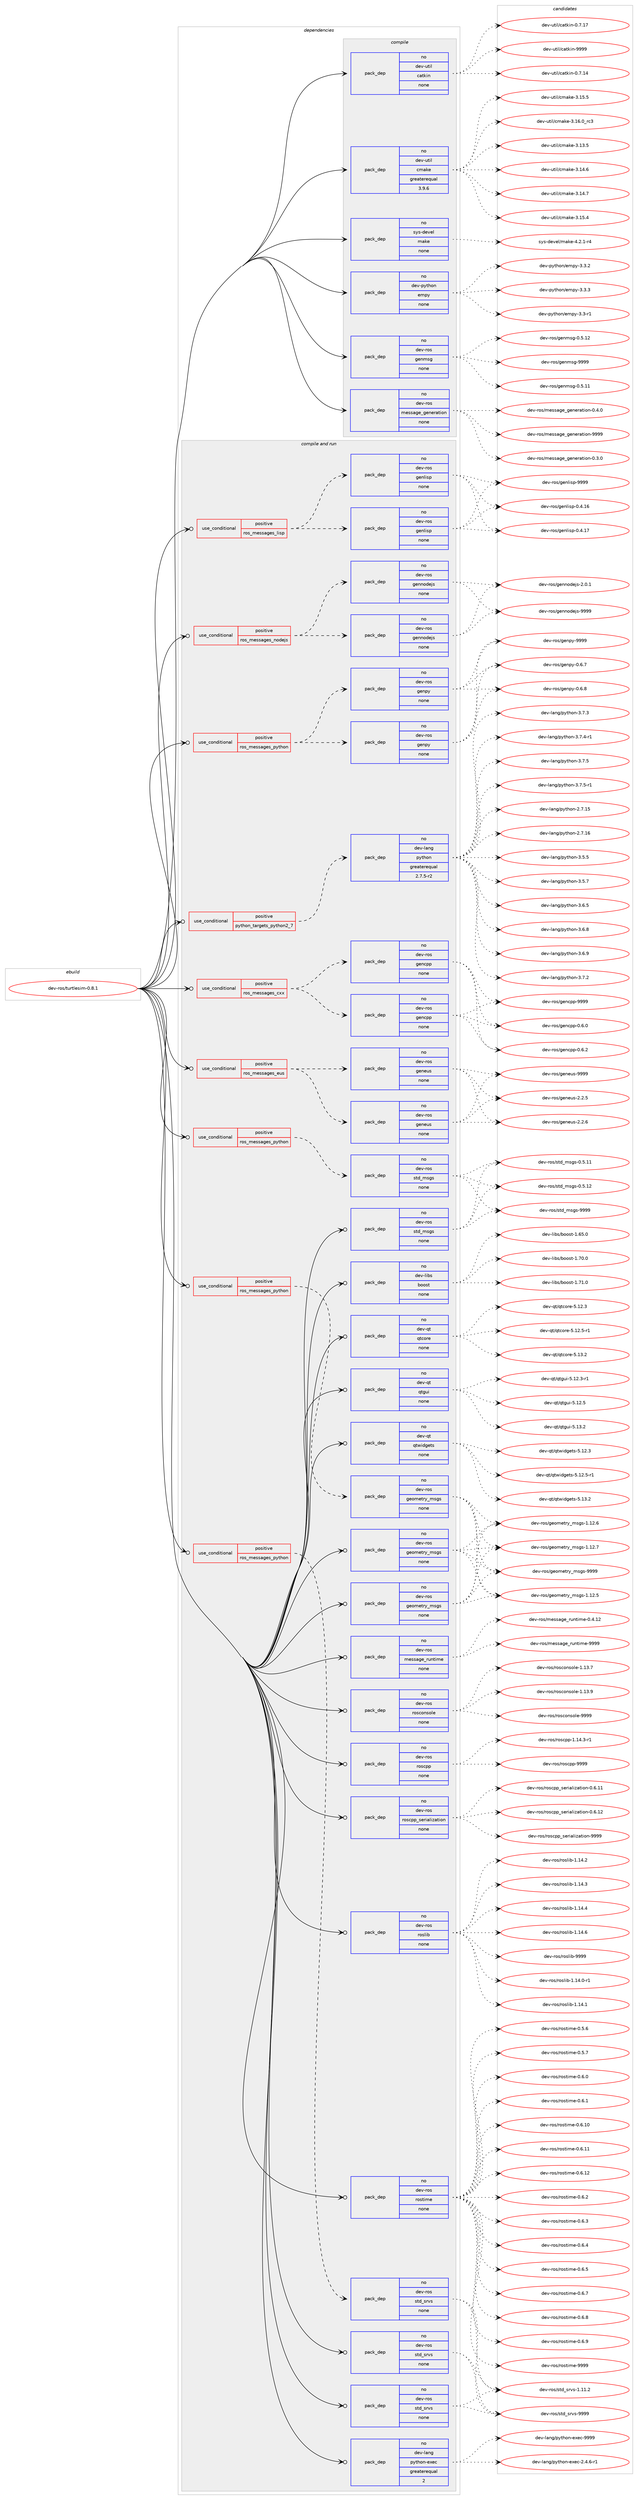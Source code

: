 digraph prolog {

# *************
# Graph options
# *************

newrank=true;
concentrate=true;
compound=true;
graph [rankdir=LR,fontname=Helvetica,fontsize=10,ranksep=1.5];#, ranksep=2.5, nodesep=0.2];
edge  [arrowhead=vee];
node  [fontname=Helvetica,fontsize=10];

# **********
# The ebuild
# **********

subgraph cluster_leftcol {
color=gray;
rank=same;
label=<<i>ebuild</i>>;
id [label="dev-ros/turtlesim-0.8.1", color=red, width=4, href="../dev-ros/turtlesim-0.8.1.svg"];
}

# ****************
# The dependencies
# ****************

subgraph cluster_midcol {
color=gray;
label=<<i>dependencies</i>>;
subgraph cluster_compile {
fillcolor="#eeeeee";
style=filled;
label=<<i>compile</i>>;
subgraph pack504069 {
dependency672447 [label=<<TABLE BORDER="0" CELLBORDER="1" CELLSPACING="0" CELLPADDING="4" WIDTH="220"><TR><TD ROWSPAN="6" CELLPADDING="30">pack_dep</TD></TR><TR><TD WIDTH="110">no</TD></TR><TR><TD>dev-python</TD></TR><TR><TD>empy</TD></TR><TR><TD>none</TD></TR><TR><TD></TD></TR></TABLE>>, shape=none, color=blue];
}
id:e -> dependency672447:w [weight=20,style="solid",arrowhead="vee"];
subgraph pack504070 {
dependency672448 [label=<<TABLE BORDER="0" CELLBORDER="1" CELLSPACING="0" CELLPADDING="4" WIDTH="220"><TR><TD ROWSPAN="6" CELLPADDING="30">pack_dep</TD></TR><TR><TD WIDTH="110">no</TD></TR><TR><TD>dev-ros</TD></TR><TR><TD>genmsg</TD></TR><TR><TD>none</TD></TR><TR><TD></TD></TR></TABLE>>, shape=none, color=blue];
}
id:e -> dependency672448:w [weight=20,style="solid",arrowhead="vee"];
subgraph pack504071 {
dependency672449 [label=<<TABLE BORDER="0" CELLBORDER="1" CELLSPACING="0" CELLPADDING="4" WIDTH="220"><TR><TD ROWSPAN="6" CELLPADDING="30">pack_dep</TD></TR><TR><TD WIDTH="110">no</TD></TR><TR><TD>dev-ros</TD></TR><TR><TD>message_generation</TD></TR><TR><TD>none</TD></TR><TR><TD></TD></TR></TABLE>>, shape=none, color=blue];
}
id:e -> dependency672449:w [weight=20,style="solid",arrowhead="vee"];
subgraph pack504072 {
dependency672450 [label=<<TABLE BORDER="0" CELLBORDER="1" CELLSPACING="0" CELLPADDING="4" WIDTH="220"><TR><TD ROWSPAN="6" CELLPADDING="30">pack_dep</TD></TR><TR><TD WIDTH="110">no</TD></TR><TR><TD>dev-util</TD></TR><TR><TD>catkin</TD></TR><TR><TD>none</TD></TR><TR><TD></TD></TR></TABLE>>, shape=none, color=blue];
}
id:e -> dependency672450:w [weight=20,style="solid",arrowhead="vee"];
subgraph pack504073 {
dependency672451 [label=<<TABLE BORDER="0" CELLBORDER="1" CELLSPACING="0" CELLPADDING="4" WIDTH="220"><TR><TD ROWSPAN="6" CELLPADDING="30">pack_dep</TD></TR><TR><TD WIDTH="110">no</TD></TR><TR><TD>dev-util</TD></TR><TR><TD>cmake</TD></TR><TR><TD>greaterequal</TD></TR><TR><TD>3.9.6</TD></TR></TABLE>>, shape=none, color=blue];
}
id:e -> dependency672451:w [weight=20,style="solid",arrowhead="vee"];
subgraph pack504074 {
dependency672452 [label=<<TABLE BORDER="0" CELLBORDER="1" CELLSPACING="0" CELLPADDING="4" WIDTH="220"><TR><TD ROWSPAN="6" CELLPADDING="30">pack_dep</TD></TR><TR><TD WIDTH="110">no</TD></TR><TR><TD>sys-devel</TD></TR><TR><TD>make</TD></TR><TR><TD>none</TD></TR><TR><TD></TD></TR></TABLE>>, shape=none, color=blue];
}
id:e -> dependency672452:w [weight=20,style="solid",arrowhead="vee"];
}
subgraph cluster_compileandrun {
fillcolor="#eeeeee";
style=filled;
label=<<i>compile and run</i>>;
subgraph cond156472 {
dependency672453 [label=<<TABLE BORDER="0" CELLBORDER="1" CELLSPACING="0" CELLPADDING="4"><TR><TD ROWSPAN="3" CELLPADDING="10">use_conditional</TD></TR><TR><TD>positive</TD></TR><TR><TD>python_targets_python2_7</TD></TR></TABLE>>, shape=none, color=red];
subgraph pack504075 {
dependency672454 [label=<<TABLE BORDER="0" CELLBORDER="1" CELLSPACING="0" CELLPADDING="4" WIDTH="220"><TR><TD ROWSPAN="6" CELLPADDING="30">pack_dep</TD></TR><TR><TD WIDTH="110">no</TD></TR><TR><TD>dev-lang</TD></TR><TR><TD>python</TD></TR><TR><TD>greaterequal</TD></TR><TR><TD>2.7.5-r2</TD></TR></TABLE>>, shape=none, color=blue];
}
dependency672453:e -> dependency672454:w [weight=20,style="dashed",arrowhead="vee"];
}
id:e -> dependency672453:w [weight=20,style="solid",arrowhead="odotvee"];
subgraph cond156473 {
dependency672455 [label=<<TABLE BORDER="0" CELLBORDER="1" CELLSPACING="0" CELLPADDING="4"><TR><TD ROWSPAN="3" CELLPADDING="10">use_conditional</TD></TR><TR><TD>positive</TD></TR><TR><TD>ros_messages_cxx</TD></TR></TABLE>>, shape=none, color=red];
subgraph pack504076 {
dependency672456 [label=<<TABLE BORDER="0" CELLBORDER="1" CELLSPACING="0" CELLPADDING="4" WIDTH="220"><TR><TD ROWSPAN="6" CELLPADDING="30">pack_dep</TD></TR><TR><TD WIDTH="110">no</TD></TR><TR><TD>dev-ros</TD></TR><TR><TD>gencpp</TD></TR><TR><TD>none</TD></TR><TR><TD></TD></TR></TABLE>>, shape=none, color=blue];
}
dependency672455:e -> dependency672456:w [weight=20,style="dashed",arrowhead="vee"];
subgraph pack504077 {
dependency672457 [label=<<TABLE BORDER="0" CELLBORDER="1" CELLSPACING="0" CELLPADDING="4" WIDTH="220"><TR><TD ROWSPAN="6" CELLPADDING="30">pack_dep</TD></TR><TR><TD WIDTH="110">no</TD></TR><TR><TD>dev-ros</TD></TR><TR><TD>gencpp</TD></TR><TR><TD>none</TD></TR><TR><TD></TD></TR></TABLE>>, shape=none, color=blue];
}
dependency672455:e -> dependency672457:w [weight=20,style="dashed",arrowhead="vee"];
}
id:e -> dependency672455:w [weight=20,style="solid",arrowhead="odotvee"];
subgraph cond156474 {
dependency672458 [label=<<TABLE BORDER="0" CELLBORDER="1" CELLSPACING="0" CELLPADDING="4"><TR><TD ROWSPAN="3" CELLPADDING="10">use_conditional</TD></TR><TR><TD>positive</TD></TR><TR><TD>ros_messages_eus</TD></TR></TABLE>>, shape=none, color=red];
subgraph pack504078 {
dependency672459 [label=<<TABLE BORDER="0" CELLBORDER="1" CELLSPACING="0" CELLPADDING="4" WIDTH="220"><TR><TD ROWSPAN="6" CELLPADDING="30">pack_dep</TD></TR><TR><TD WIDTH="110">no</TD></TR><TR><TD>dev-ros</TD></TR><TR><TD>geneus</TD></TR><TR><TD>none</TD></TR><TR><TD></TD></TR></TABLE>>, shape=none, color=blue];
}
dependency672458:e -> dependency672459:w [weight=20,style="dashed",arrowhead="vee"];
subgraph pack504079 {
dependency672460 [label=<<TABLE BORDER="0" CELLBORDER="1" CELLSPACING="0" CELLPADDING="4" WIDTH="220"><TR><TD ROWSPAN="6" CELLPADDING="30">pack_dep</TD></TR><TR><TD WIDTH="110">no</TD></TR><TR><TD>dev-ros</TD></TR><TR><TD>geneus</TD></TR><TR><TD>none</TD></TR><TR><TD></TD></TR></TABLE>>, shape=none, color=blue];
}
dependency672458:e -> dependency672460:w [weight=20,style="dashed",arrowhead="vee"];
}
id:e -> dependency672458:w [weight=20,style="solid",arrowhead="odotvee"];
subgraph cond156475 {
dependency672461 [label=<<TABLE BORDER="0" CELLBORDER="1" CELLSPACING="0" CELLPADDING="4"><TR><TD ROWSPAN="3" CELLPADDING="10">use_conditional</TD></TR><TR><TD>positive</TD></TR><TR><TD>ros_messages_lisp</TD></TR></TABLE>>, shape=none, color=red];
subgraph pack504080 {
dependency672462 [label=<<TABLE BORDER="0" CELLBORDER="1" CELLSPACING="0" CELLPADDING="4" WIDTH="220"><TR><TD ROWSPAN="6" CELLPADDING="30">pack_dep</TD></TR><TR><TD WIDTH="110">no</TD></TR><TR><TD>dev-ros</TD></TR><TR><TD>genlisp</TD></TR><TR><TD>none</TD></TR><TR><TD></TD></TR></TABLE>>, shape=none, color=blue];
}
dependency672461:e -> dependency672462:w [weight=20,style="dashed",arrowhead="vee"];
subgraph pack504081 {
dependency672463 [label=<<TABLE BORDER="0" CELLBORDER="1" CELLSPACING="0" CELLPADDING="4" WIDTH="220"><TR><TD ROWSPAN="6" CELLPADDING="30">pack_dep</TD></TR><TR><TD WIDTH="110">no</TD></TR><TR><TD>dev-ros</TD></TR><TR><TD>genlisp</TD></TR><TR><TD>none</TD></TR><TR><TD></TD></TR></TABLE>>, shape=none, color=blue];
}
dependency672461:e -> dependency672463:w [weight=20,style="dashed",arrowhead="vee"];
}
id:e -> dependency672461:w [weight=20,style="solid",arrowhead="odotvee"];
subgraph cond156476 {
dependency672464 [label=<<TABLE BORDER="0" CELLBORDER="1" CELLSPACING="0" CELLPADDING="4"><TR><TD ROWSPAN="3" CELLPADDING="10">use_conditional</TD></TR><TR><TD>positive</TD></TR><TR><TD>ros_messages_nodejs</TD></TR></TABLE>>, shape=none, color=red];
subgraph pack504082 {
dependency672465 [label=<<TABLE BORDER="0" CELLBORDER="1" CELLSPACING="0" CELLPADDING="4" WIDTH="220"><TR><TD ROWSPAN="6" CELLPADDING="30">pack_dep</TD></TR><TR><TD WIDTH="110">no</TD></TR><TR><TD>dev-ros</TD></TR><TR><TD>gennodejs</TD></TR><TR><TD>none</TD></TR><TR><TD></TD></TR></TABLE>>, shape=none, color=blue];
}
dependency672464:e -> dependency672465:w [weight=20,style="dashed",arrowhead="vee"];
subgraph pack504083 {
dependency672466 [label=<<TABLE BORDER="0" CELLBORDER="1" CELLSPACING="0" CELLPADDING="4" WIDTH="220"><TR><TD ROWSPAN="6" CELLPADDING="30">pack_dep</TD></TR><TR><TD WIDTH="110">no</TD></TR><TR><TD>dev-ros</TD></TR><TR><TD>gennodejs</TD></TR><TR><TD>none</TD></TR><TR><TD></TD></TR></TABLE>>, shape=none, color=blue];
}
dependency672464:e -> dependency672466:w [weight=20,style="dashed",arrowhead="vee"];
}
id:e -> dependency672464:w [weight=20,style="solid",arrowhead="odotvee"];
subgraph cond156477 {
dependency672467 [label=<<TABLE BORDER="0" CELLBORDER="1" CELLSPACING="0" CELLPADDING="4"><TR><TD ROWSPAN="3" CELLPADDING="10">use_conditional</TD></TR><TR><TD>positive</TD></TR><TR><TD>ros_messages_python</TD></TR></TABLE>>, shape=none, color=red];
subgraph pack504084 {
dependency672468 [label=<<TABLE BORDER="0" CELLBORDER="1" CELLSPACING="0" CELLPADDING="4" WIDTH="220"><TR><TD ROWSPAN="6" CELLPADDING="30">pack_dep</TD></TR><TR><TD WIDTH="110">no</TD></TR><TR><TD>dev-ros</TD></TR><TR><TD>genpy</TD></TR><TR><TD>none</TD></TR><TR><TD></TD></TR></TABLE>>, shape=none, color=blue];
}
dependency672467:e -> dependency672468:w [weight=20,style="dashed",arrowhead="vee"];
subgraph pack504085 {
dependency672469 [label=<<TABLE BORDER="0" CELLBORDER="1" CELLSPACING="0" CELLPADDING="4" WIDTH="220"><TR><TD ROWSPAN="6" CELLPADDING="30">pack_dep</TD></TR><TR><TD WIDTH="110">no</TD></TR><TR><TD>dev-ros</TD></TR><TR><TD>genpy</TD></TR><TR><TD>none</TD></TR><TR><TD></TD></TR></TABLE>>, shape=none, color=blue];
}
dependency672467:e -> dependency672469:w [weight=20,style="dashed",arrowhead="vee"];
}
id:e -> dependency672467:w [weight=20,style="solid",arrowhead="odotvee"];
subgraph cond156478 {
dependency672470 [label=<<TABLE BORDER="0" CELLBORDER="1" CELLSPACING="0" CELLPADDING="4"><TR><TD ROWSPAN="3" CELLPADDING="10">use_conditional</TD></TR><TR><TD>positive</TD></TR><TR><TD>ros_messages_python</TD></TR></TABLE>>, shape=none, color=red];
subgraph pack504086 {
dependency672471 [label=<<TABLE BORDER="0" CELLBORDER="1" CELLSPACING="0" CELLPADDING="4" WIDTH="220"><TR><TD ROWSPAN="6" CELLPADDING="30">pack_dep</TD></TR><TR><TD WIDTH="110">no</TD></TR><TR><TD>dev-ros</TD></TR><TR><TD>geometry_msgs</TD></TR><TR><TD>none</TD></TR><TR><TD></TD></TR></TABLE>>, shape=none, color=blue];
}
dependency672470:e -> dependency672471:w [weight=20,style="dashed",arrowhead="vee"];
}
id:e -> dependency672470:w [weight=20,style="solid",arrowhead="odotvee"];
subgraph cond156479 {
dependency672472 [label=<<TABLE BORDER="0" CELLBORDER="1" CELLSPACING="0" CELLPADDING="4"><TR><TD ROWSPAN="3" CELLPADDING="10">use_conditional</TD></TR><TR><TD>positive</TD></TR><TR><TD>ros_messages_python</TD></TR></TABLE>>, shape=none, color=red];
subgraph pack504087 {
dependency672473 [label=<<TABLE BORDER="0" CELLBORDER="1" CELLSPACING="0" CELLPADDING="4" WIDTH="220"><TR><TD ROWSPAN="6" CELLPADDING="30">pack_dep</TD></TR><TR><TD WIDTH="110">no</TD></TR><TR><TD>dev-ros</TD></TR><TR><TD>std_msgs</TD></TR><TR><TD>none</TD></TR><TR><TD></TD></TR></TABLE>>, shape=none, color=blue];
}
dependency672472:e -> dependency672473:w [weight=20,style="dashed",arrowhead="vee"];
}
id:e -> dependency672472:w [weight=20,style="solid",arrowhead="odotvee"];
subgraph cond156480 {
dependency672474 [label=<<TABLE BORDER="0" CELLBORDER="1" CELLSPACING="0" CELLPADDING="4"><TR><TD ROWSPAN="3" CELLPADDING="10">use_conditional</TD></TR><TR><TD>positive</TD></TR><TR><TD>ros_messages_python</TD></TR></TABLE>>, shape=none, color=red];
subgraph pack504088 {
dependency672475 [label=<<TABLE BORDER="0" CELLBORDER="1" CELLSPACING="0" CELLPADDING="4" WIDTH="220"><TR><TD ROWSPAN="6" CELLPADDING="30">pack_dep</TD></TR><TR><TD WIDTH="110">no</TD></TR><TR><TD>dev-ros</TD></TR><TR><TD>std_srvs</TD></TR><TR><TD>none</TD></TR><TR><TD></TD></TR></TABLE>>, shape=none, color=blue];
}
dependency672474:e -> dependency672475:w [weight=20,style="dashed",arrowhead="vee"];
}
id:e -> dependency672474:w [weight=20,style="solid",arrowhead="odotvee"];
subgraph pack504089 {
dependency672476 [label=<<TABLE BORDER="0" CELLBORDER="1" CELLSPACING="0" CELLPADDING="4" WIDTH="220"><TR><TD ROWSPAN="6" CELLPADDING="30">pack_dep</TD></TR><TR><TD WIDTH="110">no</TD></TR><TR><TD>dev-lang</TD></TR><TR><TD>python-exec</TD></TR><TR><TD>greaterequal</TD></TR><TR><TD>2</TD></TR></TABLE>>, shape=none, color=blue];
}
id:e -> dependency672476:w [weight=20,style="solid",arrowhead="odotvee"];
subgraph pack504090 {
dependency672477 [label=<<TABLE BORDER="0" CELLBORDER="1" CELLSPACING="0" CELLPADDING="4" WIDTH="220"><TR><TD ROWSPAN="6" CELLPADDING="30">pack_dep</TD></TR><TR><TD WIDTH="110">no</TD></TR><TR><TD>dev-libs</TD></TR><TR><TD>boost</TD></TR><TR><TD>none</TD></TR><TR><TD></TD></TR></TABLE>>, shape=none, color=blue];
}
id:e -> dependency672477:w [weight=20,style="solid",arrowhead="odotvee"];
subgraph pack504091 {
dependency672478 [label=<<TABLE BORDER="0" CELLBORDER="1" CELLSPACING="0" CELLPADDING="4" WIDTH="220"><TR><TD ROWSPAN="6" CELLPADDING="30">pack_dep</TD></TR><TR><TD WIDTH="110">no</TD></TR><TR><TD>dev-qt</TD></TR><TR><TD>qtcore</TD></TR><TR><TD>none</TD></TR><TR><TD></TD></TR></TABLE>>, shape=none, color=blue];
}
id:e -> dependency672478:w [weight=20,style="solid",arrowhead="odotvee"];
subgraph pack504092 {
dependency672479 [label=<<TABLE BORDER="0" CELLBORDER="1" CELLSPACING="0" CELLPADDING="4" WIDTH="220"><TR><TD ROWSPAN="6" CELLPADDING="30">pack_dep</TD></TR><TR><TD WIDTH="110">no</TD></TR><TR><TD>dev-qt</TD></TR><TR><TD>qtgui</TD></TR><TR><TD>none</TD></TR><TR><TD></TD></TR></TABLE>>, shape=none, color=blue];
}
id:e -> dependency672479:w [weight=20,style="solid",arrowhead="odotvee"];
subgraph pack504093 {
dependency672480 [label=<<TABLE BORDER="0" CELLBORDER="1" CELLSPACING="0" CELLPADDING="4" WIDTH="220"><TR><TD ROWSPAN="6" CELLPADDING="30">pack_dep</TD></TR><TR><TD WIDTH="110">no</TD></TR><TR><TD>dev-qt</TD></TR><TR><TD>qtwidgets</TD></TR><TR><TD>none</TD></TR><TR><TD></TD></TR></TABLE>>, shape=none, color=blue];
}
id:e -> dependency672480:w [weight=20,style="solid",arrowhead="odotvee"];
subgraph pack504094 {
dependency672481 [label=<<TABLE BORDER="0" CELLBORDER="1" CELLSPACING="0" CELLPADDING="4" WIDTH="220"><TR><TD ROWSPAN="6" CELLPADDING="30">pack_dep</TD></TR><TR><TD WIDTH="110">no</TD></TR><TR><TD>dev-ros</TD></TR><TR><TD>geometry_msgs</TD></TR><TR><TD>none</TD></TR><TR><TD></TD></TR></TABLE>>, shape=none, color=blue];
}
id:e -> dependency672481:w [weight=20,style="solid",arrowhead="odotvee"];
subgraph pack504095 {
dependency672482 [label=<<TABLE BORDER="0" CELLBORDER="1" CELLSPACING="0" CELLPADDING="4" WIDTH="220"><TR><TD ROWSPAN="6" CELLPADDING="30">pack_dep</TD></TR><TR><TD WIDTH="110">no</TD></TR><TR><TD>dev-ros</TD></TR><TR><TD>geometry_msgs</TD></TR><TR><TD>none</TD></TR><TR><TD></TD></TR></TABLE>>, shape=none, color=blue];
}
id:e -> dependency672482:w [weight=20,style="solid",arrowhead="odotvee"];
subgraph pack504096 {
dependency672483 [label=<<TABLE BORDER="0" CELLBORDER="1" CELLSPACING="0" CELLPADDING="4" WIDTH="220"><TR><TD ROWSPAN="6" CELLPADDING="30">pack_dep</TD></TR><TR><TD WIDTH="110">no</TD></TR><TR><TD>dev-ros</TD></TR><TR><TD>message_runtime</TD></TR><TR><TD>none</TD></TR><TR><TD></TD></TR></TABLE>>, shape=none, color=blue];
}
id:e -> dependency672483:w [weight=20,style="solid",arrowhead="odotvee"];
subgraph pack504097 {
dependency672484 [label=<<TABLE BORDER="0" CELLBORDER="1" CELLSPACING="0" CELLPADDING="4" WIDTH="220"><TR><TD ROWSPAN="6" CELLPADDING="30">pack_dep</TD></TR><TR><TD WIDTH="110">no</TD></TR><TR><TD>dev-ros</TD></TR><TR><TD>rosconsole</TD></TR><TR><TD>none</TD></TR><TR><TD></TD></TR></TABLE>>, shape=none, color=blue];
}
id:e -> dependency672484:w [weight=20,style="solid",arrowhead="odotvee"];
subgraph pack504098 {
dependency672485 [label=<<TABLE BORDER="0" CELLBORDER="1" CELLSPACING="0" CELLPADDING="4" WIDTH="220"><TR><TD ROWSPAN="6" CELLPADDING="30">pack_dep</TD></TR><TR><TD WIDTH="110">no</TD></TR><TR><TD>dev-ros</TD></TR><TR><TD>roscpp</TD></TR><TR><TD>none</TD></TR><TR><TD></TD></TR></TABLE>>, shape=none, color=blue];
}
id:e -> dependency672485:w [weight=20,style="solid",arrowhead="odotvee"];
subgraph pack504099 {
dependency672486 [label=<<TABLE BORDER="0" CELLBORDER="1" CELLSPACING="0" CELLPADDING="4" WIDTH="220"><TR><TD ROWSPAN="6" CELLPADDING="30">pack_dep</TD></TR><TR><TD WIDTH="110">no</TD></TR><TR><TD>dev-ros</TD></TR><TR><TD>roscpp_serialization</TD></TR><TR><TD>none</TD></TR><TR><TD></TD></TR></TABLE>>, shape=none, color=blue];
}
id:e -> dependency672486:w [weight=20,style="solid",arrowhead="odotvee"];
subgraph pack504100 {
dependency672487 [label=<<TABLE BORDER="0" CELLBORDER="1" CELLSPACING="0" CELLPADDING="4" WIDTH="220"><TR><TD ROWSPAN="6" CELLPADDING="30">pack_dep</TD></TR><TR><TD WIDTH="110">no</TD></TR><TR><TD>dev-ros</TD></TR><TR><TD>roslib</TD></TR><TR><TD>none</TD></TR><TR><TD></TD></TR></TABLE>>, shape=none, color=blue];
}
id:e -> dependency672487:w [weight=20,style="solid",arrowhead="odotvee"];
subgraph pack504101 {
dependency672488 [label=<<TABLE BORDER="0" CELLBORDER="1" CELLSPACING="0" CELLPADDING="4" WIDTH="220"><TR><TD ROWSPAN="6" CELLPADDING="30">pack_dep</TD></TR><TR><TD WIDTH="110">no</TD></TR><TR><TD>dev-ros</TD></TR><TR><TD>rostime</TD></TR><TR><TD>none</TD></TR><TR><TD></TD></TR></TABLE>>, shape=none, color=blue];
}
id:e -> dependency672488:w [weight=20,style="solid",arrowhead="odotvee"];
subgraph pack504102 {
dependency672489 [label=<<TABLE BORDER="0" CELLBORDER="1" CELLSPACING="0" CELLPADDING="4" WIDTH="220"><TR><TD ROWSPAN="6" CELLPADDING="30">pack_dep</TD></TR><TR><TD WIDTH="110">no</TD></TR><TR><TD>dev-ros</TD></TR><TR><TD>std_msgs</TD></TR><TR><TD>none</TD></TR><TR><TD></TD></TR></TABLE>>, shape=none, color=blue];
}
id:e -> dependency672489:w [weight=20,style="solid",arrowhead="odotvee"];
subgraph pack504103 {
dependency672490 [label=<<TABLE BORDER="0" CELLBORDER="1" CELLSPACING="0" CELLPADDING="4" WIDTH="220"><TR><TD ROWSPAN="6" CELLPADDING="30">pack_dep</TD></TR><TR><TD WIDTH="110">no</TD></TR><TR><TD>dev-ros</TD></TR><TR><TD>std_srvs</TD></TR><TR><TD>none</TD></TR><TR><TD></TD></TR></TABLE>>, shape=none, color=blue];
}
id:e -> dependency672490:w [weight=20,style="solid",arrowhead="odotvee"];
subgraph pack504104 {
dependency672491 [label=<<TABLE BORDER="0" CELLBORDER="1" CELLSPACING="0" CELLPADDING="4" WIDTH="220"><TR><TD ROWSPAN="6" CELLPADDING="30">pack_dep</TD></TR><TR><TD WIDTH="110">no</TD></TR><TR><TD>dev-ros</TD></TR><TR><TD>std_srvs</TD></TR><TR><TD>none</TD></TR><TR><TD></TD></TR></TABLE>>, shape=none, color=blue];
}
id:e -> dependency672491:w [weight=20,style="solid",arrowhead="odotvee"];
}
subgraph cluster_run {
fillcolor="#eeeeee";
style=filled;
label=<<i>run</i>>;
}
}

# **************
# The candidates
# **************

subgraph cluster_choices {
rank=same;
color=gray;
label=<<i>candidates</i>>;

subgraph choice504069 {
color=black;
nodesep=1;
choice1001011184511212111610411111047101109112121455146514511449 [label="dev-python/empy-3.3-r1", color=red, width=4,href="../dev-python/empy-3.3-r1.svg"];
choice1001011184511212111610411111047101109112121455146514650 [label="dev-python/empy-3.3.2", color=red, width=4,href="../dev-python/empy-3.3.2.svg"];
choice1001011184511212111610411111047101109112121455146514651 [label="dev-python/empy-3.3.3", color=red, width=4,href="../dev-python/empy-3.3.3.svg"];
dependency672447:e -> choice1001011184511212111610411111047101109112121455146514511449:w [style=dotted,weight="100"];
dependency672447:e -> choice1001011184511212111610411111047101109112121455146514650:w [style=dotted,weight="100"];
dependency672447:e -> choice1001011184511212111610411111047101109112121455146514651:w [style=dotted,weight="100"];
}
subgraph choice504070 {
color=black;
nodesep=1;
choice100101118451141111154710310111010911510345484653464949 [label="dev-ros/genmsg-0.5.11", color=red, width=4,href="../dev-ros/genmsg-0.5.11.svg"];
choice100101118451141111154710310111010911510345484653464950 [label="dev-ros/genmsg-0.5.12", color=red, width=4,href="../dev-ros/genmsg-0.5.12.svg"];
choice10010111845114111115471031011101091151034557575757 [label="dev-ros/genmsg-9999", color=red, width=4,href="../dev-ros/genmsg-9999.svg"];
dependency672448:e -> choice100101118451141111154710310111010911510345484653464949:w [style=dotted,weight="100"];
dependency672448:e -> choice100101118451141111154710310111010911510345484653464950:w [style=dotted,weight="100"];
dependency672448:e -> choice10010111845114111115471031011101091151034557575757:w [style=dotted,weight="100"];
}
subgraph choice504071 {
color=black;
nodesep=1;
choice1001011184511411111547109101115115971031019510310111010111497116105111110454846514648 [label="dev-ros/message_generation-0.3.0", color=red, width=4,href="../dev-ros/message_generation-0.3.0.svg"];
choice1001011184511411111547109101115115971031019510310111010111497116105111110454846524648 [label="dev-ros/message_generation-0.4.0", color=red, width=4,href="../dev-ros/message_generation-0.4.0.svg"];
choice10010111845114111115471091011151159710310195103101110101114971161051111104557575757 [label="dev-ros/message_generation-9999", color=red, width=4,href="../dev-ros/message_generation-9999.svg"];
dependency672449:e -> choice1001011184511411111547109101115115971031019510310111010111497116105111110454846514648:w [style=dotted,weight="100"];
dependency672449:e -> choice1001011184511411111547109101115115971031019510310111010111497116105111110454846524648:w [style=dotted,weight="100"];
dependency672449:e -> choice10010111845114111115471091011151159710310195103101110101114971161051111104557575757:w [style=dotted,weight="100"];
}
subgraph choice504072 {
color=black;
nodesep=1;
choice1001011184511711610510847999711610710511045484655464952 [label="dev-util/catkin-0.7.14", color=red, width=4,href="../dev-util/catkin-0.7.14.svg"];
choice1001011184511711610510847999711610710511045484655464955 [label="dev-util/catkin-0.7.17", color=red, width=4,href="../dev-util/catkin-0.7.17.svg"];
choice100101118451171161051084799971161071051104557575757 [label="dev-util/catkin-9999", color=red, width=4,href="../dev-util/catkin-9999.svg"];
dependency672450:e -> choice1001011184511711610510847999711610710511045484655464952:w [style=dotted,weight="100"];
dependency672450:e -> choice1001011184511711610510847999711610710511045484655464955:w [style=dotted,weight="100"];
dependency672450:e -> choice100101118451171161051084799971161071051104557575757:w [style=dotted,weight="100"];
}
subgraph choice504073 {
color=black;
nodesep=1;
choice1001011184511711610510847991099710710145514649514653 [label="dev-util/cmake-3.13.5", color=red, width=4,href="../dev-util/cmake-3.13.5.svg"];
choice1001011184511711610510847991099710710145514649524654 [label="dev-util/cmake-3.14.6", color=red, width=4,href="../dev-util/cmake-3.14.6.svg"];
choice1001011184511711610510847991099710710145514649524655 [label="dev-util/cmake-3.14.7", color=red, width=4,href="../dev-util/cmake-3.14.7.svg"];
choice1001011184511711610510847991099710710145514649534652 [label="dev-util/cmake-3.15.4", color=red, width=4,href="../dev-util/cmake-3.15.4.svg"];
choice1001011184511711610510847991099710710145514649534653 [label="dev-util/cmake-3.15.5", color=red, width=4,href="../dev-util/cmake-3.15.5.svg"];
choice1001011184511711610510847991099710710145514649544648951149951 [label="dev-util/cmake-3.16.0_rc3", color=red, width=4,href="../dev-util/cmake-3.16.0_rc3.svg"];
dependency672451:e -> choice1001011184511711610510847991099710710145514649514653:w [style=dotted,weight="100"];
dependency672451:e -> choice1001011184511711610510847991099710710145514649524654:w [style=dotted,weight="100"];
dependency672451:e -> choice1001011184511711610510847991099710710145514649524655:w [style=dotted,weight="100"];
dependency672451:e -> choice1001011184511711610510847991099710710145514649534652:w [style=dotted,weight="100"];
dependency672451:e -> choice1001011184511711610510847991099710710145514649534653:w [style=dotted,weight="100"];
dependency672451:e -> choice1001011184511711610510847991099710710145514649544648951149951:w [style=dotted,weight="100"];
}
subgraph choice504074 {
color=black;
nodesep=1;
choice1151211154510010111810110847109971071014552465046494511452 [label="sys-devel/make-4.2.1-r4", color=red, width=4,href="../sys-devel/make-4.2.1-r4.svg"];
dependency672452:e -> choice1151211154510010111810110847109971071014552465046494511452:w [style=dotted,weight="100"];
}
subgraph choice504075 {
color=black;
nodesep=1;
choice10010111845108971101034711212111610411111045504655464953 [label="dev-lang/python-2.7.15", color=red, width=4,href="../dev-lang/python-2.7.15.svg"];
choice10010111845108971101034711212111610411111045504655464954 [label="dev-lang/python-2.7.16", color=red, width=4,href="../dev-lang/python-2.7.16.svg"];
choice100101118451089711010347112121116104111110455146534653 [label="dev-lang/python-3.5.5", color=red, width=4,href="../dev-lang/python-3.5.5.svg"];
choice100101118451089711010347112121116104111110455146534655 [label="dev-lang/python-3.5.7", color=red, width=4,href="../dev-lang/python-3.5.7.svg"];
choice100101118451089711010347112121116104111110455146544653 [label="dev-lang/python-3.6.5", color=red, width=4,href="../dev-lang/python-3.6.5.svg"];
choice100101118451089711010347112121116104111110455146544656 [label="dev-lang/python-3.6.8", color=red, width=4,href="../dev-lang/python-3.6.8.svg"];
choice100101118451089711010347112121116104111110455146544657 [label="dev-lang/python-3.6.9", color=red, width=4,href="../dev-lang/python-3.6.9.svg"];
choice100101118451089711010347112121116104111110455146554650 [label="dev-lang/python-3.7.2", color=red, width=4,href="../dev-lang/python-3.7.2.svg"];
choice100101118451089711010347112121116104111110455146554651 [label="dev-lang/python-3.7.3", color=red, width=4,href="../dev-lang/python-3.7.3.svg"];
choice1001011184510897110103471121211161041111104551465546524511449 [label="dev-lang/python-3.7.4-r1", color=red, width=4,href="../dev-lang/python-3.7.4-r1.svg"];
choice100101118451089711010347112121116104111110455146554653 [label="dev-lang/python-3.7.5", color=red, width=4,href="../dev-lang/python-3.7.5.svg"];
choice1001011184510897110103471121211161041111104551465546534511449 [label="dev-lang/python-3.7.5-r1", color=red, width=4,href="../dev-lang/python-3.7.5-r1.svg"];
dependency672454:e -> choice10010111845108971101034711212111610411111045504655464953:w [style=dotted,weight="100"];
dependency672454:e -> choice10010111845108971101034711212111610411111045504655464954:w [style=dotted,weight="100"];
dependency672454:e -> choice100101118451089711010347112121116104111110455146534653:w [style=dotted,weight="100"];
dependency672454:e -> choice100101118451089711010347112121116104111110455146534655:w [style=dotted,weight="100"];
dependency672454:e -> choice100101118451089711010347112121116104111110455146544653:w [style=dotted,weight="100"];
dependency672454:e -> choice100101118451089711010347112121116104111110455146544656:w [style=dotted,weight="100"];
dependency672454:e -> choice100101118451089711010347112121116104111110455146544657:w [style=dotted,weight="100"];
dependency672454:e -> choice100101118451089711010347112121116104111110455146554650:w [style=dotted,weight="100"];
dependency672454:e -> choice100101118451089711010347112121116104111110455146554651:w [style=dotted,weight="100"];
dependency672454:e -> choice1001011184510897110103471121211161041111104551465546524511449:w [style=dotted,weight="100"];
dependency672454:e -> choice100101118451089711010347112121116104111110455146554653:w [style=dotted,weight="100"];
dependency672454:e -> choice1001011184510897110103471121211161041111104551465546534511449:w [style=dotted,weight="100"];
}
subgraph choice504076 {
color=black;
nodesep=1;
choice100101118451141111154710310111099112112454846544648 [label="dev-ros/gencpp-0.6.0", color=red, width=4,href="../dev-ros/gencpp-0.6.0.svg"];
choice100101118451141111154710310111099112112454846544650 [label="dev-ros/gencpp-0.6.2", color=red, width=4,href="../dev-ros/gencpp-0.6.2.svg"];
choice1001011184511411111547103101110991121124557575757 [label="dev-ros/gencpp-9999", color=red, width=4,href="../dev-ros/gencpp-9999.svg"];
dependency672456:e -> choice100101118451141111154710310111099112112454846544648:w [style=dotted,weight="100"];
dependency672456:e -> choice100101118451141111154710310111099112112454846544650:w [style=dotted,weight="100"];
dependency672456:e -> choice1001011184511411111547103101110991121124557575757:w [style=dotted,weight="100"];
}
subgraph choice504077 {
color=black;
nodesep=1;
choice100101118451141111154710310111099112112454846544648 [label="dev-ros/gencpp-0.6.0", color=red, width=4,href="../dev-ros/gencpp-0.6.0.svg"];
choice100101118451141111154710310111099112112454846544650 [label="dev-ros/gencpp-0.6.2", color=red, width=4,href="../dev-ros/gencpp-0.6.2.svg"];
choice1001011184511411111547103101110991121124557575757 [label="dev-ros/gencpp-9999", color=red, width=4,href="../dev-ros/gencpp-9999.svg"];
dependency672457:e -> choice100101118451141111154710310111099112112454846544648:w [style=dotted,weight="100"];
dependency672457:e -> choice100101118451141111154710310111099112112454846544650:w [style=dotted,weight="100"];
dependency672457:e -> choice1001011184511411111547103101110991121124557575757:w [style=dotted,weight="100"];
}
subgraph choice504078 {
color=black;
nodesep=1;
choice1001011184511411111547103101110101117115455046504653 [label="dev-ros/geneus-2.2.5", color=red, width=4,href="../dev-ros/geneus-2.2.5.svg"];
choice1001011184511411111547103101110101117115455046504654 [label="dev-ros/geneus-2.2.6", color=red, width=4,href="../dev-ros/geneus-2.2.6.svg"];
choice10010111845114111115471031011101011171154557575757 [label="dev-ros/geneus-9999", color=red, width=4,href="../dev-ros/geneus-9999.svg"];
dependency672459:e -> choice1001011184511411111547103101110101117115455046504653:w [style=dotted,weight="100"];
dependency672459:e -> choice1001011184511411111547103101110101117115455046504654:w [style=dotted,weight="100"];
dependency672459:e -> choice10010111845114111115471031011101011171154557575757:w [style=dotted,weight="100"];
}
subgraph choice504079 {
color=black;
nodesep=1;
choice1001011184511411111547103101110101117115455046504653 [label="dev-ros/geneus-2.2.5", color=red, width=4,href="../dev-ros/geneus-2.2.5.svg"];
choice1001011184511411111547103101110101117115455046504654 [label="dev-ros/geneus-2.2.6", color=red, width=4,href="../dev-ros/geneus-2.2.6.svg"];
choice10010111845114111115471031011101011171154557575757 [label="dev-ros/geneus-9999", color=red, width=4,href="../dev-ros/geneus-9999.svg"];
dependency672460:e -> choice1001011184511411111547103101110101117115455046504653:w [style=dotted,weight="100"];
dependency672460:e -> choice1001011184511411111547103101110101117115455046504654:w [style=dotted,weight="100"];
dependency672460:e -> choice10010111845114111115471031011101011171154557575757:w [style=dotted,weight="100"];
}
subgraph choice504080 {
color=black;
nodesep=1;
choice100101118451141111154710310111010810511511245484652464954 [label="dev-ros/genlisp-0.4.16", color=red, width=4,href="../dev-ros/genlisp-0.4.16.svg"];
choice100101118451141111154710310111010810511511245484652464955 [label="dev-ros/genlisp-0.4.17", color=red, width=4,href="../dev-ros/genlisp-0.4.17.svg"];
choice10010111845114111115471031011101081051151124557575757 [label="dev-ros/genlisp-9999", color=red, width=4,href="../dev-ros/genlisp-9999.svg"];
dependency672462:e -> choice100101118451141111154710310111010810511511245484652464954:w [style=dotted,weight="100"];
dependency672462:e -> choice100101118451141111154710310111010810511511245484652464955:w [style=dotted,weight="100"];
dependency672462:e -> choice10010111845114111115471031011101081051151124557575757:w [style=dotted,weight="100"];
}
subgraph choice504081 {
color=black;
nodesep=1;
choice100101118451141111154710310111010810511511245484652464954 [label="dev-ros/genlisp-0.4.16", color=red, width=4,href="../dev-ros/genlisp-0.4.16.svg"];
choice100101118451141111154710310111010810511511245484652464955 [label="dev-ros/genlisp-0.4.17", color=red, width=4,href="../dev-ros/genlisp-0.4.17.svg"];
choice10010111845114111115471031011101081051151124557575757 [label="dev-ros/genlisp-9999", color=red, width=4,href="../dev-ros/genlisp-9999.svg"];
dependency672463:e -> choice100101118451141111154710310111010810511511245484652464954:w [style=dotted,weight="100"];
dependency672463:e -> choice100101118451141111154710310111010810511511245484652464955:w [style=dotted,weight="100"];
dependency672463:e -> choice10010111845114111115471031011101081051151124557575757:w [style=dotted,weight="100"];
}
subgraph choice504082 {
color=black;
nodesep=1;
choice1001011184511411111547103101110110111100101106115455046484649 [label="dev-ros/gennodejs-2.0.1", color=red, width=4,href="../dev-ros/gennodejs-2.0.1.svg"];
choice10010111845114111115471031011101101111001011061154557575757 [label="dev-ros/gennodejs-9999", color=red, width=4,href="../dev-ros/gennodejs-9999.svg"];
dependency672465:e -> choice1001011184511411111547103101110110111100101106115455046484649:w [style=dotted,weight="100"];
dependency672465:e -> choice10010111845114111115471031011101101111001011061154557575757:w [style=dotted,weight="100"];
}
subgraph choice504083 {
color=black;
nodesep=1;
choice1001011184511411111547103101110110111100101106115455046484649 [label="dev-ros/gennodejs-2.0.1", color=red, width=4,href="../dev-ros/gennodejs-2.0.1.svg"];
choice10010111845114111115471031011101101111001011061154557575757 [label="dev-ros/gennodejs-9999", color=red, width=4,href="../dev-ros/gennodejs-9999.svg"];
dependency672466:e -> choice1001011184511411111547103101110110111100101106115455046484649:w [style=dotted,weight="100"];
dependency672466:e -> choice10010111845114111115471031011101101111001011061154557575757:w [style=dotted,weight="100"];
}
subgraph choice504084 {
color=black;
nodesep=1;
choice1001011184511411111547103101110112121454846544655 [label="dev-ros/genpy-0.6.7", color=red, width=4,href="../dev-ros/genpy-0.6.7.svg"];
choice1001011184511411111547103101110112121454846544656 [label="dev-ros/genpy-0.6.8", color=red, width=4,href="../dev-ros/genpy-0.6.8.svg"];
choice10010111845114111115471031011101121214557575757 [label="dev-ros/genpy-9999", color=red, width=4,href="../dev-ros/genpy-9999.svg"];
dependency672468:e -> choice1001011184511411111547103101110112121454846544655:w [style=dotted,weight="100"];
dependency672468:e -> choice1001011184511411111547103101110112121454846544656:w [style=dotted,weight="100"];
dependency672468:e -> choice10010111845114111115471031011101121214557575757:w [style=dotted,weight="100"];
}
subgraph choice504085 {
color=black;
nodesep=1;
choice1001011184511411111547103101110112121454846544655 [label="dev-ros/genpy-0.6.7", color=red, width=4,href="../dev-ros/genpy-0.6.7.svg"];
choice1001011184511411111547103101110112121454846544656 [label="dev-ros/genpy-0.6.8", color=red, width=4,href="../dev-ros/genpy-0.6.8.svg"];
choice10010111845114111115471031011101121214557575757 [label="dev-ros/genpy-9999", color=red, width=4,href="../dev-ros/genpy-9999.svg"];
dependency672469:e -> choice1001011184511411111547103101110112121454846544655:w [style=dotted,weight="100"];
dependency672469:e -> choice1001011184511411111547103101110112121454846544656:w [style=dotted,weight="100"];
dependency672469:e -> choice10010111845114111115471031011101121214557575757:w [style=dotted,weight="100"];
}
subgraph choice504086 {
color=black;
nodesep=1;
choice10010111845114111115471031011111091011161141219510911510311545494649504653 [label="dev-ros/geometry_msgs-1.12.5", color=red, width=4,href="../dev-ros/geometry_msgs-1.12.5.svg"];
choice10010111845114111115471031011111091011161141219510911510311545494649504654 [label="dev-ros/geometry_msgs-1.12.6", color=red, width=4,href="../dev-ros/geometry_msgs-1.12.6.svg"];
choice10010111845114111115471031011111091011161141219510911510311545494649504655 [label="dev-ros/geometry_msgs-1.12.7", color=red, width=4,href="../dev-ros/geometry_msgs-1.12.7.svg"];
choice1001011184511411111547103101111109101116114121951091151031154557575757 [label="dev-ros/geometry_msgs-9999", color=red, width=4,href="../dev-ros/geometry_msgs-9999.svg"];
dependency672471:e -> choice10010111845114111115471031011111091011161141219510911510311545494649504653:w [style=dotted,weight="100"];
dependency672471:e -> choice10010111845114111115471031011111091011161141219510911510311545494649504654:w [style=dotted,weight="100"];
dependency672471:e -> choice10010111845114111115471031011111091011161141219510911510311545494649504655:w [style=dotted,weight="100"];
dependency672471:e -> choice1001011184511411111547103101111109101116114121951091151031154557575757:w [style=dotted,weight="100"];
}
subgraph choice504087 {
color=black;
nodesep=1;
choice10010111845114111115471151161009510911510311545484653464949 [label="dev-ros/std_msgs-0.5.11", color=red, width=4,href="../dev-ros/std_msgs-0.5.11.svg"];
choice10010111845114111115471151161009510911510311545484653464950 [label="dev-ros/std_msgs-0.5.12", color=red, width=4,href="../dev-ros/std_msgs-0.5.12.svg"];
choice1001011184511411111547115116100951091151031154557575757 [label="dev-ros/std_msgs-9999", color=red, width=4,href="../dev-ros/std_msgs-9999.svg"];
dependency672473:e -> choice10010111845114111115471151161009510911510311545484653464949:w [style=dotted,weight="100"];
dependency672473:e -> choice10010111845114111115471151161009510911510311545484653464950:w [style=dotted,weight="100"];
dependency672473:e -> choice1001011184511411111547115116100951091151031154557575757:w [style=dotted,weight="100"];
}
subgraph choice504088 {
color=black;
nodesep=1;
choice10010111845114111115471151161009511511411811545494649494650 [label="dev-ros/std_srvs-1.11.2", color=red, width=4,href="../dev-ros/std_srvs-1.11.2.svg"];
choice1001011184511411111547115116100951151141181154557575757 [label="dev-ros/std_srvs-9999", color=red, width=4,href="../dev-ros/std_srvs-9999.svg"];
dependency672475:e -> choice10010111845114111115471151161009511511411811545494649494650:w [style=dotted,weight="100"];
dependency672475:e -> choice1001011184511411111547115116100951151141181154557575757:w [style=dotted,weight="100"];
}
subgraph choice504089 {
color=black;
nodesep=1;
choice10010111845108971101034711212111610411111045101120101994550465246544511449 [label="dev-lang/python-exec-2.4.6-r1", color=red, width=4,href="../dev-lang/python-exec-2.4.6-r1.svg"];
choice10010111845108971101034711212111610411111045101120101994557575757 [label="dev-lang/python-exec-9999", color=red, width=4,href="../dev-lang/python-exec-9999.svg"];
dependency672476:e -> choice10010111845108971101034711212111610411111045101120101994550465246544511449:w [style=dotted,weight="100"];
dependency672476:e -> choice10010111845108971101034711212111610411111045101120101994557575757:w [style=dotted,weight="100"];
}
subgraph choice504090 {
color=black;
nodesep=1;
choice1001011184510810598115479811111111511645494654534648 [label="dev-libs/boost-1.65.0", color=red, width=4,href="../dev-libs/boost-1.65.0.svg"];
choice1001011184510810598115479811111111511645494655484648 [label="dev-libs/boost-1.70.0", color=red, width=4,href="../dev-libs/boost-1.70.0.svg"];
choice1001011184510810598115479811111111511645494655494648 [label="dev-libs/boost-1.71.0", color=red, width=4,href="../dev-libs/boost-1.71.0.svg"];
dependency672477:e -> choice1001011184510810598115479811111111511645494654534648:w [style=dotted,weight="100"];
dependency672477:e -> choice1001011184510810598115479811111111511645494655484648:w [style=dotted,weight="100"];
dependency672477:e -> choice1001011184510810598115479811111111511645494655494648:w [style=dotted,weight="100"];
}
subgraph choice504091 {
color=black;
nodesep=1;
choice10010111845113116471131169911111410145534649504651 [label="dev-qt/qtcore-5.12.3", color=red, width=4,href="../dev-qt/qtcore-5.12.3.svg"];
choice100101118451131164711311699111114101455346495046534511449 [label="dev-qt/qtcore-5.12.5-r1", color=red, width=4,href="../dev-qt/qtcore-5.12.5-r1.svg"];
choice10010111845113116471131169911111410145534649514650 [label="dev-qt/qtcore-5.13.2", color=red, width=4,href="../dev-qt/qtcore-5.13.2.svg"];
dependency672478:e -> choice10010111845113116471131169911111410145534649504651:w [style=dotted,weight="100"];
dependency672478:e -> choice100101118451131164711311699111114101455346495046534511449:w [style=dotted,weight="100"];
dependency672478:e -> choice10010111845113116471131169911111410145534649514650:w [style=dotted,weight="100"];
}
subgraph choice504092 {
color=black;
nodesep=1;
choice1001011184511311647113116103117105455346495046514511449 [label="dev-qt/qtgui-5.12.3-r1", color=red, width=4,href="../dev-qt/qtgui-5.12.3-r1.svg"];
choice100101118451131164711311610311710545534649504653 [label="dev-qt/qtgui-5.12.5", color=red, width=4,href="../dev-qt/qtgui-5.12.5.svg"];
choice100101118451131164711311610311710545534649514650 [label="dev-qt/qtgui-5.13.2", color=red, width=4,href="../dev-qt/qtgui-5.13.2.svg"];
dependency672479:e -> choice1001011184511311647113116103117105455346495046514511449:w [style=dotted,weight="100"];
dependency672479:e -> choice100101118451131164711311610311710545534649504653:w [style=dotted,weight="100"];
dependency672479:e -> choice100101118451131164711311610311710545534649514650:w [style=dotted,weight="100"];
}
subgraph choice504093 {
color=black;
nodesep=1;
choice100101118451131164711311611910510010310111611545534649504651 [label="dev-qt/qtwidgets-5.12.3", color=red, width=4,href="../dev-qt/qtwidgets-5.12.3.svg"];
choice1001011184511311647113116119105100103101116115455346495046534511449 [label="dev-qt/qtwidgets-5.12.5-r1", color=red, width=4,href="../dev-qt/qtwidgets-5.12.5-r1.svg"];
choice100101118451131164711311611910510010310111611545534649514650 [label="dev-qt/qtwidgets-5.13.2", color=red, width=4,href="../dev-qt/qtwidgets-5.13.2.svg"];
dependency672480:e -> choice100101118451131164711311611910510010310111611545534649504651:w [style=dotted,weight="100"];
dependency672480:e -> choice1001011184511311647113116119105100103101116115455346495046534511449:w [style=dotted,weight="100"];
dependency672480:e -> choice100101118451131164711311611910510010310111611545534649514650:w [style=dotted,weight="100"];
}
subgraph choice504094 {
color=black;
nodesep=1;
choice10010111845114111115471031011111091011161141219510911510311545494649504653 [label="dev-ros/geometry_msgs-1.12.5", color=red, width=4,href="../dev-ros/geometry_msgs-1.12.5.svg"];
choice10010111845114111115471031011111091011161141219510911510311545494649504654 [label="dev-ros/geometry_msgs-1.12.6", color=red, width=4,href="../dev-ros/geometry_msgs-1.12.6.svg"];
choice10010111845114111115471031011111091011161141219510911510311545494649504655 [label="dev-ros/geometry_msgs-1.12.7", color=red, width=4,href="../dev-ros/geometry_msgs-1.12.7.svg"];
choice1001011184511411111547103101111109101116114121951091151031154557575757 [label="dev-ros/geometry_msgs-9999", color=red, width=4,href="../dev-ros/geometry_msgs-9999.svg"];
dependency672481:e -> choice10010111845114111115471031011111091011161141219510911510311545494649504653:w [style=dotted,weight="100"];
dependency672481:e -> choice10010111845114111115471031011111091011161141219510911510311545494649504654:w [style=dotted,weight="100"];
dependency672481:e -> choice10010111845114111115471031011111091011161141219510911510311545494649504655:w [style=dotted,weight="100"];
dependency672481:e -> choice1001011184511411111547103101111109101116114121951091151031154557575757:w [style=dotted,weight="100"];
}
subgraph choice504095 {
color=black;
nodesep=1;
choice10010111845114111115471031011111091011161141219510911510311545494649504653 [label="dev-ros/geometry_msgs-1.12.5", color=red, width=4,href="../dev-ros/geometry_msgs-1.12.5.svg"];
choice10010111845114111115471031011111091011161141219510911510311545494649504654 [label="dev-ros/geometry_msgs-1.12.6", color=red, width=4,href="../dev-ros/geometry_msgs-1.12.6.svg"];
choice10010111845114111115471031011111091011161141219510911510311545494649504655 [label="dev-ros/geometry_msgs-1.12.7", color=red, width=4,href="../dev-ros/geometry_msgs-1.12.7.svg"];
choice1001011184511411111547103101111109101116114121951091151031154557575757 [label="dev-ros/geometry_msgs-9999", color=red, width=4,href="../dev-ros/geometry_msgs-9999.svg"];
dependency672482:e -> choice10010111845114111115471031011111091011161141219510911510311545494649504653:w [style=dotted,weight="100"];
dependency672482:e -> choice10010111845114111115471031011111091011161141219510911510311545494649504654:w [style=dotted,weight="100"];
dependency672482:e -> choice10010111845114111115471031011111091011161141219510911510311545494649504655:w [style=dotted,weight="100"];
dependency672482:e -> choice1001011184511411111547103101111109101116114121951091151031154557575757:w [style=dotted,weight="100"];
}
subgraph choice504096 {
color=black;
nodesep=1;
choice1001011184511411111547109101115115971031019511411711011610510910145484652464950 [label="dev-ros/message_runtime-0.4.12", color=red, width=4,href="../dev-ros/message_runtime-0.4.12.svg"];
choice100101118451141111154710910111511597103101951141171101161051091014557575757 [label="dev-ros/message_runtime-9999", color=red, width=4,href="../dev-ros/message_runtime-9999.svg"];
dependency672483:e -> choice1001011184511411111547109101115115971031019511411711011610510910145484652464950:w [style=dotted,weight="100"];
dependency672483:e -> choice100101118451141111154710910111511597103101951141171101161051091014557575757:w [style=dotted,weight="100"];
}
subgraph choice504097 {
color=black;
nodesep=1;
choice10010111845114111115471141111159911111011511110810145494649514655 [label="dev-ros/rosconsole-1.13.7", color=red, width=4,href="../dev-ros/rosconsole-1.13.7.svg"];
choice10010111845114111115471141111159911111011511110810145494649514657 [label="dev-ros/rosconsole-1.13.9", color=red, width=4,href="../dev-ros/rosconsole-1.13.9.svg"];
choice1001011184511411111547114111115991111101151111081014557575757 [label="dev-ros/rosconsole-9999", color=red, width=4,href="../dev-ros/rosconsole-9999.svg"];
dependency672484:e -> choice10010111845114111115471141111159911111011511110810145494649514655:w [style=dotted,weight="100"];
dependency672484:e -> choice10010111845114111115471141111159911111011511110810145494649514657:w [style=dotted,weight="100"];
dependency672484:e -> choice1001011184511411111547114111115991111101151111081014557575757:w [style=dotted,weight="100"];
}
subgraph choice504098 {
color=black;
nodesep=1;
choice100101118451141111154711411111599112112454946495246514511449 [label="dev-ros/roscpp-1.14.3-r1", color=red, width=4,href="../dev-ros/roscpp-1.14.3-r1.svg"];
choice1001011184511411111547114111115991121124557575757 [label="dev-ros/roscpp-9999", color=red, width=4,href="../dev-ros/roscpp-9999.svg"];
dependency672485:e -> choice100101118451141111154711411111599112112454946495246514511449:w [style=dotted,weight="100"];
dependency672485:e -> choice1001011184511411111547114111115991121124557575757:w [style=dotted,weight="100"];
}
subgraph choice504099 {
color=black;
nodesep=1;
choice10010111845114111115471141111159911211295115101114105971081051229711610511111045484654464949 [label="dev-ros/roscpp_serialization-0.6.11", color=red, width=4,href="../dev-ros/roscpp_serialization-0.6.11.svg"];
choice10010111845114111115471141111159911211295115101114105971081051229711610511111045484654464950 [label="dev-ros/roscpp_serialization-0.6.12", color=red, width=4,href="../dev-ros/roscpp_serialization-0.6.12.svg"];
choice1001011184511411111547114111115991121129511510111410597108105122971161051111104557575757 [label="dev-ros/roscpp_serialization-9999", color=red, width=4,href="../dev-ros/roscpp_serialization-9999.svg"];
dependency672486:e -> choice10010111845114111115471141111159911211295115101114105971081051229711610511111045484654464949:w [style=dotted,weight="100"];
dependency672486:e -> choice10010111845114111115471141111159911211295115101114105971081051229711610511111045484654464950:w [style=dotted,weight="100"];
dependency672486:e -> choice1001011184511411111547114111115991121129511510111410597108105122971161051111104557575757:w [style=dotted,weight="100"];
}
subgraph choice504100 {
color=black;
nodesep=1;
choice100101118451141111154711411111510810598454946495246484511449 [label="dev-ros/roslib-1.14.0-r1", color=red, width=4,href="../dev-ros/roslib-1.14.0-r1.svg"];
choice10010111845114111115471141111151081059845494649524649 [label="dev-ros/roslib-1.14.1", color=red, width=4,href="../dev-ros/roslib-1.14.1.svg"];
choice10010111845114111115471141111151081059845494649524650 [label="dev-ros/roslib-1.14.2", color=red, width=4,href="../dev-ros/roslib-1.14.2.svg"];
choice10010111845114111115471141111151081059845494649524651 [label="dev-ros/roslib-1.14.3", color=red, width=4,href="../dev-ros/roslib-1.14.3.svg"];
choice10010111845114111115471141111151081059845494649524652 [label="dev-ros/roslib-1.14.4", color=red, width=4,href="../dev-ros/roslib-1.14.4.svg"];
choice10010111845114111115471141111151081059845494649524654 [label="dev-ros/roslib-1.14.6", color=red, width=4,href="../dev-ros/roslib-1.14.6.svg"];
choice1001011184511411111547114111115108105984557575757 [label="dev-ros/roslib-9999", color=red, width=4,href="../dev-ros/roslib-9999.svg"];
dependency672487:e -> choice100101118451141111154711411111510810598454946495246484511449:w [style=dotted,weight="100"];
dependency672487:e -> choice10010111845114111115471141111151081059845494649524649:w [style=dotted,weight="100"];
dependency672487:e -> choice10010111845114111115471141111151081059845494649524650:w [style=dotted,weight="100"];
dependency672487:e -> choice10010111845114111115471141111151081059845494649524651:w [style=dotted,weight="100"];
dependency672487:e -> choice10010111845114111115471141111151081059845494649524652:w [style=dotted,weight="100"];
dependency672487:e -> choice10010111845114111115471141111151081059845494649524654:w [style=dotted,weight="100"];
dependency672487:e -> choice1001011184511411111547114111115108105984557575757:w [style=dotted,weight="100"];
}
subgraph choice504101 {
color=black;
nodesep=1;
choice1001011184511411111547114111115116105109101454846534654 [label="dev-ros/rostime-0.5.6", color=red, width=4,href="../dev-ros/rostime-0.5.6.svg"];
choice1001011184511411111547114111115116105109101454846534655 [label="dev-ros/rostime-0.5.7", color=red, width=4,href="../dev-ros/rostime-0.5.7.svg"];
choice1001011184511411111547114111115116105109101454846544648 [label="dev-ros/rostime-0.6.0", color=red, width=4,href="../dev-ros/rostime-0.6.0.svg"];
choice1001011184511411111547114111115116105109101454846544649 [label="dev-ros/rostime-0.6.1", color=red, width=4,href="../dev-ros/rostime-0.6.1.svg"];
choice100101118451141111154711411111511610510910145484654464948 [label="dev-ros/rostime-0.6.10", color=red, width=4,href="../dev-ros/rostime-0.6.10.svg"];
choice100101118451141111154711411111511610510910145484654464949 [label="dev-ros/rostime-0.6.11", color=red, width=4,href="../dev-ros/rostime-0.6.11.svg"];
choice100101118451141111154711411111511610510910145484654464950 [label="dev-ros/rostime-0.6.12", color=red, width=4,href="../dev-ros/rostime-0.6.12.svg"];
choice1001011184511411111547114111115116105109101454846544650 [label="dev-ros/rostime-0.6.2", color=red, width=4,href="../dev-ros/rostime-0.6.2.svg"];
choice1001011184511411111547114111115116105109101454846544651 [label="dev-ros/rostime-0.6.3", color=red, width=4,href="../dev-ros/rostime-0.6.3.svg"];
choice1001011184511411111547114111115116105109101454846544652 [label="dev-ros/rostime-0.6.4", color=red, width=4,href="../dev-ros/rostime-0.6.4.svg"];
choice1001011184511411111547114111115116105109101454846544653 [label="dev-ros/rostime-0.6.5", color=red, width=4,href="../dev-ros/rostime-0.6.5.svg"];
choice1001011184511411111547114111115116105109101454846544655 [label="dev-ros/rostime-0.6.7", color=red, width=4,href="../dev-ros/rostime-0.6.7.svg"];
choice1001011184511411111547114111115116105109101454846544656 [label="dev-ros/rostime-0.6.8", color=red, width=4,href="../dev-ros/rostime-0.6.8.svg"];
choice1001011184511411111547114111115116105109101454846544657 [label="dev-ros/rostime-0.6.9", color=red, width=4,href="../dev-ros/rostime-0.6.9.svg"];
choice10010111845114111115471141111151161051091014557575757 [label="dev-ros/rostime-9999", color=red, width=4,href="../dev-ros/rostime-9999.svg"];
dependency672488:e -> choice1001011184511411111547114111115116105109101454846534654:w [style=dotted,weight="100"];
dependency672488:e -> choice1001011184511411111547114111115116105109101454846534655:w [style=dotted,weight="100"];
dependency672488:e -> choice1001011184511411111547114111115116105109101454846544648:w [style=dotted,weight="100"];
dependency672488:e -> choice1001011184511411111547114111115116105109101454846544649:w [style=dotted,weight="100"];
dependency672488:e -> choice100101118451141111154711411111511610510910145484654464948:w [style=dotted,weight="100"];
dependency672488:e -> choice100101118451141111154711411111511610510910145484654464949:w [style=dotted,weight="100"];
dependency672488:e -> choice100101118451141111154711411111511610510910145484654464950:w [style=dotted,weight="100"];
dependency672488:e -> choice1001011184511411111547114111115116105109101454846544650:w [style=dotted,weight="100"];
dependency672488:e -> choice1001011184511411111547114111115116105109101454846544651:w [style=dotted,weight="100"];
dependency672488:e -> choice1001011184511411111547114111115116105109101454846544652:w [style=dotted,weight="100"];
dependency672488:e -> choice1001011184511411111547114111115116105109101454846544653:w [style=dotted,weight="100"];
dependency672488:e -> choice1001011184511411111547114111115116105109101454846544655:w [style=dotted,weight="100"];
dependency672488:e -> choice1001011184511411111547114111115116105109101454846544656:w [style=dotted,weight="100"];
dependency672488:e -> choice1001011184511411111547114111115116105109101454846544657:w [style=dotted,weight="100"];
dependency672488:e -> choice10010111845114111115471141111151161051091014557575757:w [style=dotted,weight="100"];
}
subgraph choice504102 {
color=black;
nodesep=1;
choice10010111845114111115471151161009510911510311545484653464949 [label="dev-ros/std_msgs-0.5.11", color=red, width=4,href="../dev-ros/std_msgs-0.5.11.svg"];
choice10010111845114111115471151161009510911510311545484653464950 [label="dev-ros/std_msgs-0.5.12", color=red, width=4,href="../dev-ros/std_msgs-0.5.12.svg"];
choice1001011184511411111547115116100951091151031154557575757 [label="dev-ros/std_msgs-9999", color=red, width=4,href="../dev-ros/std_msgs-9999.svg"];
dependency672489:e -> choice10010111845114111115471151161009510911510311545484653464949:w [style=dotted,weight="100"];
dependency672489:e -> choice10010111845114111115471151161009510911510311545484653464950:w [style=dotted,weight="100"];
dependency672489:e -> choice1001011184511411111547115116100951091151031154557575757:w [style=dotted,weight="100"];
}
subgraph choice504103 {
color=black;
nodesep=1;
choice10010111845114111115471151161009511511411811545494649494650 [label="dev-ros/std_srvs-1.11.2", color=red, width=4,href="../dev-ros/std_srvs-1.11.2.svg"];
choice1001011184511411111547115116100951151141181154557575757 [label="dev-ros/std_srvs-9999", color=red, width=4,href="../dev-ros/std_srvs-9999.svg"];
dependency672490:e -> choice10010111845114111115471151161009511511411811545494649494650:w [style=dotted,weight="100"];
dependency672490:e -> choice1001011184511411111547115116100951151141181154557575757:w [style=dotted,weight="100"];
}
subgraph choice504104 {
color=black;
nodesep=1;
choice10010111845114111115471151161009511511411811545494649494650 [label="dev-ros/std_srvs-1.11.2", color=red, width=4,href="../dev-ros/std_srvs-1.11.2.svg"];
choice1001011184511411111547115116100951151141181154557575757 [label="dev-ros/std_srvs-9999", color=red, width=4,href="../dev-ros/std_srvs-9999.svg"];
dependency672491:e -> choice10010111845114111115471151161009511511411811545494649494650:w [style=dotted,weight="100"];
dependency672491:e -> choice1001011184511411111547115116100951151141181154557575757:w [style=dotted,weight="100"];
}
}

}
